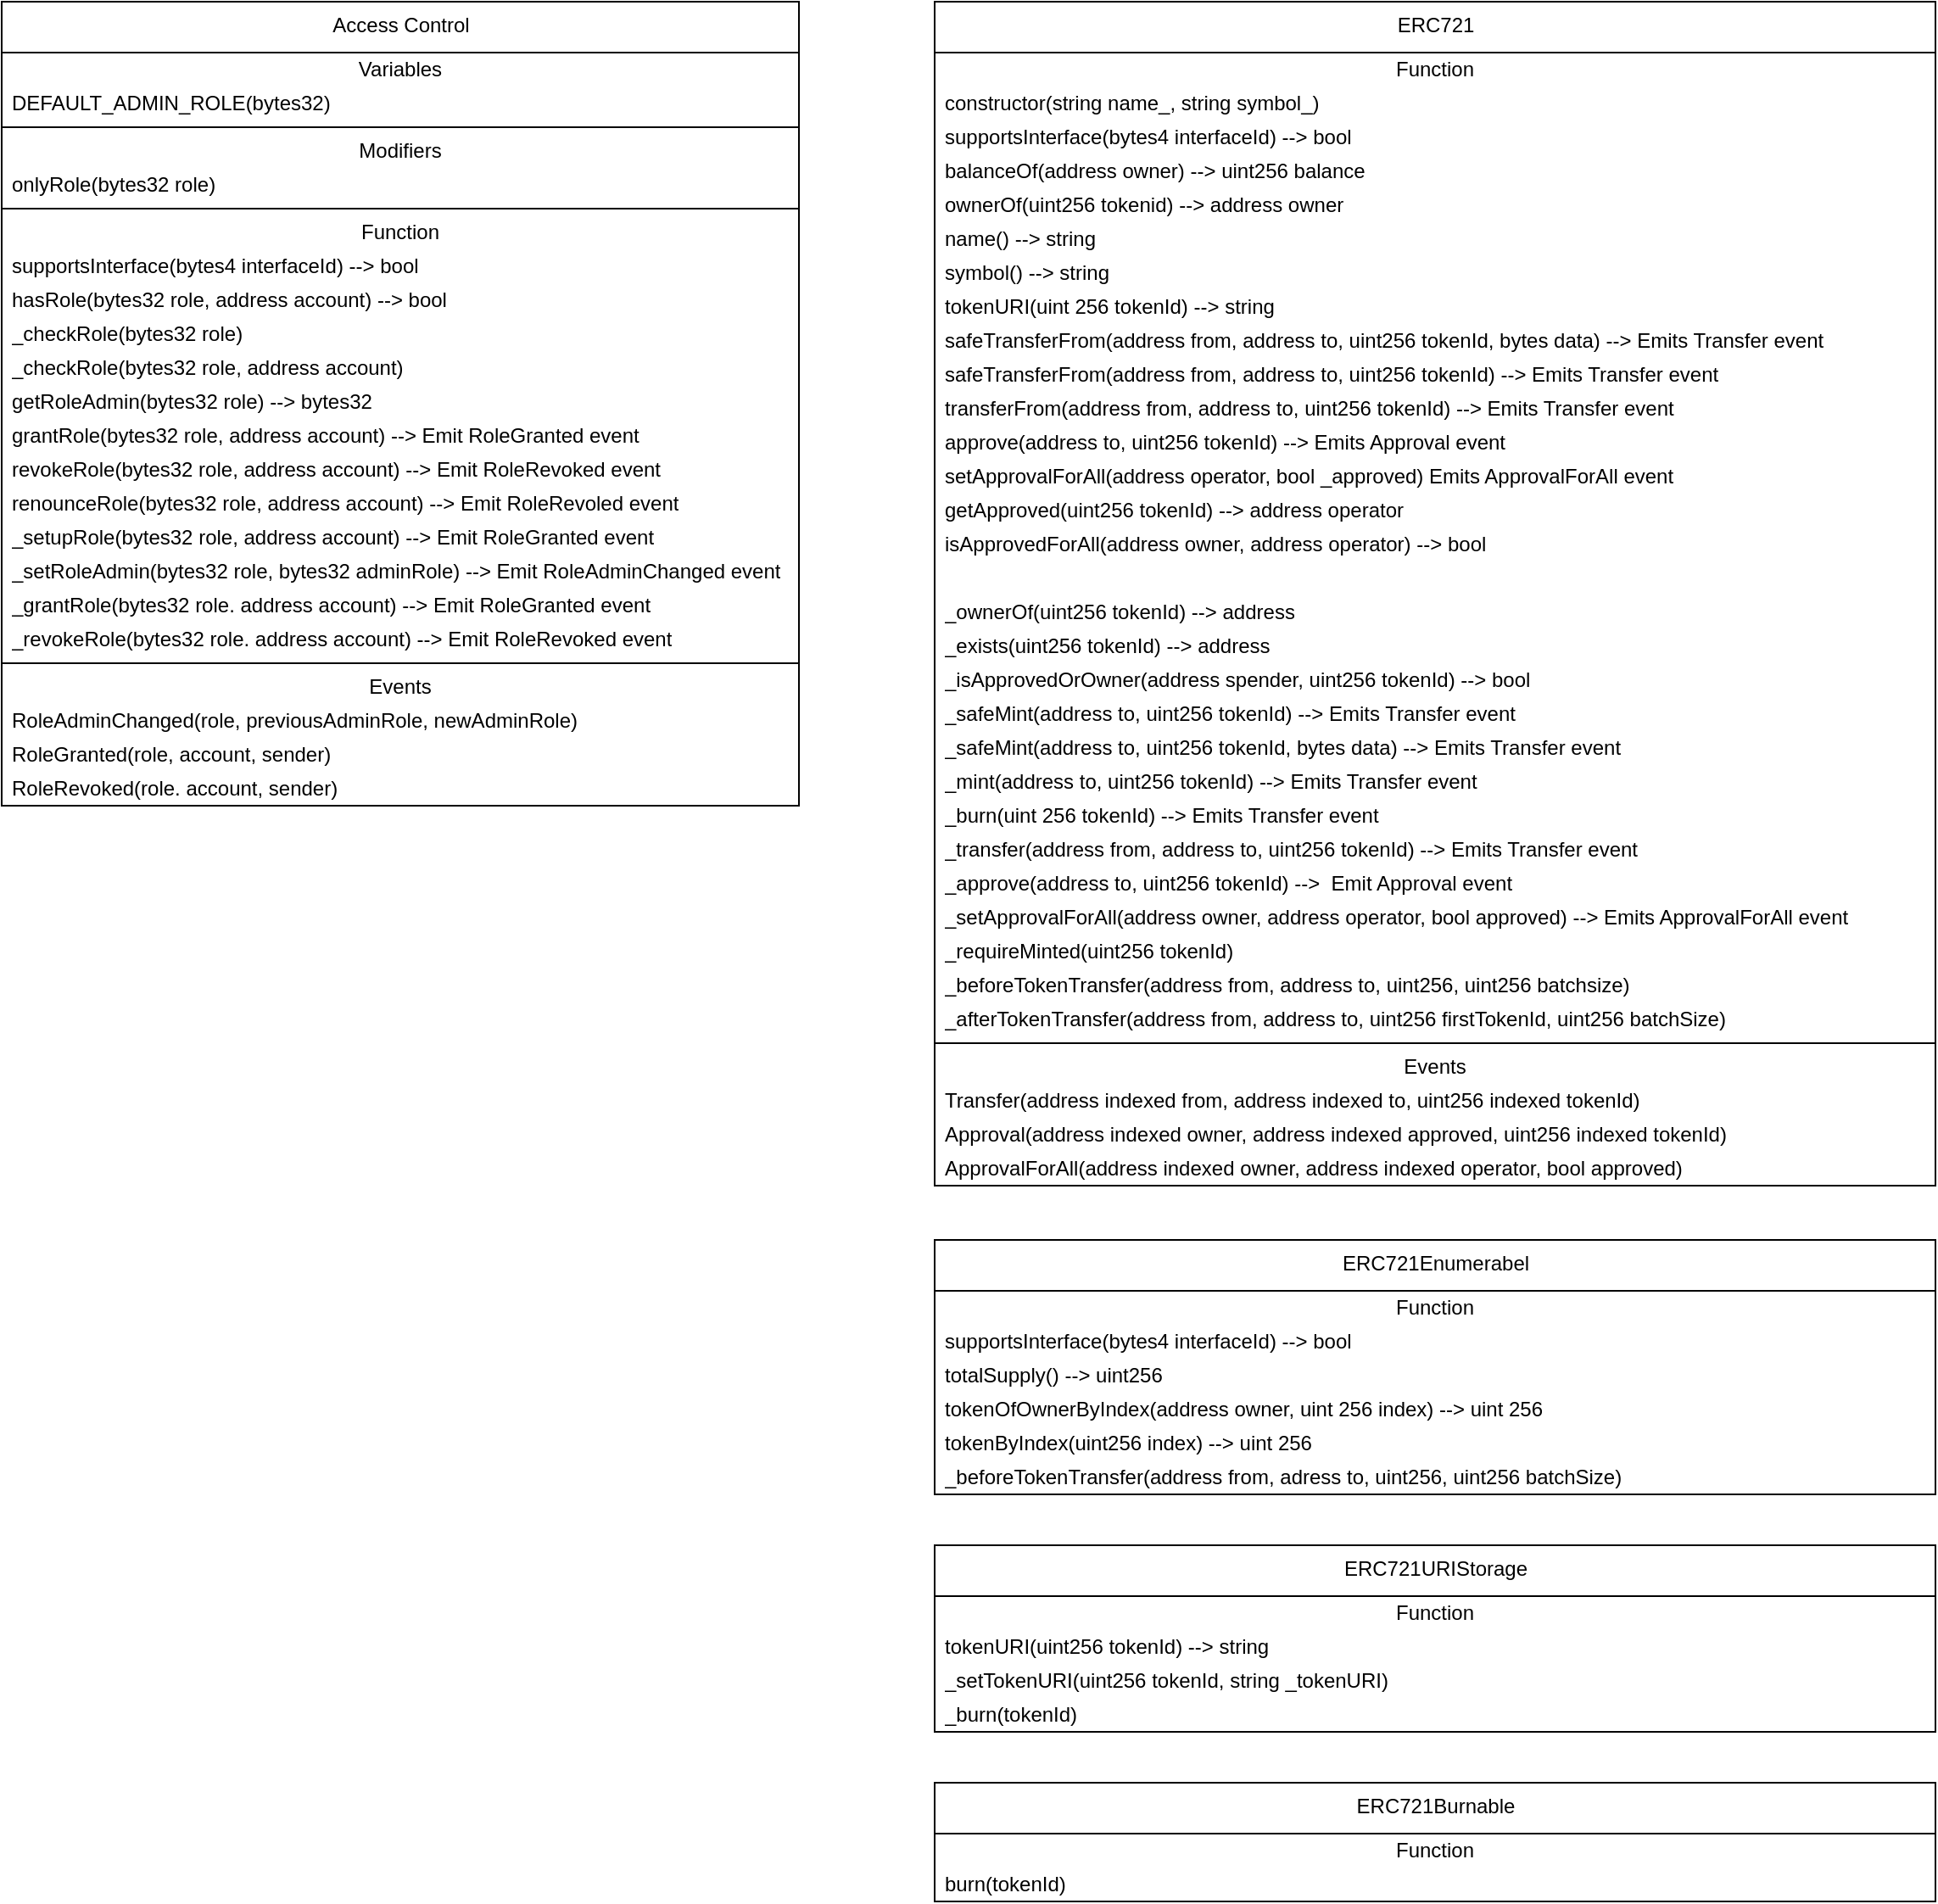 <mxfile version="20.8.23" type="embed">
    <diagram id="0TOOUfYCe-SgW7BdlaWr" name="Page-1">
        <mxGraphModel dx="1054" dy="809" grid="1" gridSize="10" guides="1" tooltips="1" connect="1" arrows="1" fold="1" page="0" pageScale="1" pageWidth="827" pageHeight="1169" math="0" shadow="0">
            <root>
                <mxCell id="0"/>
                <mxCell id="1" parent="0"/>
                <mxCell id="29" value="Access Control" style="swimlane;fontStyle=0;align=center;verticalAlign=top;childLayout=stackLayout;horizontal=1;startSize=30;horizontalStack=0;resizeParent=1;resizeParentMax=0;resizeLast=0;collapsible=0;marginBottom=0;html=1;" parent="1" vertex="1">
                    <mxGeometry x="160" y="290" width="470" height="474" as="geometry"/>
                </mxCell>
                <mxCell id="30" value="Variables" style="text;html=1;strokeColor=none;fillColor=none;align=center;verticalAlign=middle;spacingLeft=4;spacingRight=4;overflow=hidden;rotatable=0;points=[[0,0.5],[1,0.5]];portConstraint=eastwest;" parent="29" vertex="1">
                    <mxGeometry y="30" width="470" height="20" as="geometry"/>
                </mxCell>
                <mxCell id="31" value="DEFAULT_ADMIN_ROLE(bytes32)" style="text;html=1;strokeColor=none;fillColor=none;align=left;verticalAlign=middle;spacingLeft=4;spacingRight=4;overflow=hidden;rotatable=0;points=[[0,0.5],[1,0.5]];portConstraint=eastwest;" parent="29" vertex="1">
                    <mxGeometry y="50" width="470" height="20" as="geometry"/>
                </mxCell>
                <mxCell id="34" value="" style="line;strokeWidth=1;fillColor=none;align=left;verticalAlign=middle;spacingTop=-1;spacingLeft=3;spacingRight=3;rotatable=0;labelPosition=right;points=[];portConstraint=eastwest;" parent="29" vertex="1">
                    <mxGeometry y="70" width="470" height="8" as="geometry"/>
                </mxCell>
                <mxCell id="35" value="Modifiers" style="text;html=1;strokeColor=none;fillColor=none;align=center;verticalAlign=middle;spacingLeft=4;spacingRight=4;overflow=hidden;rotatable=0;points=[[0,0.5],[1,0.5]];portConstraint=eastwest;" parent="29" vertex="1">
                    <mxGeometry y="78" width="470" height="20" as="geometry"/>
                </mxCell>
                <mxCell id="36" value="onlyRole(bytes32 role)" style="text;html=1;strokeColor=none;fillColor=none;align=left;verticalAlign=middle;spacingLeft=4;spacingRight=4;overflow=hidden;rotatable=0;points=[[0,0.5],[1,0.5]];portConstraint=eastwest;" parent="29" vertex="1">
                    <mxGeometry y="98" width="470" height="20" as="geometry"/>
                </mxCell>
                <mxCell id="44" value="" style="line;strokeWidth=1;fillColor=none;align=left;verticalAlign=middle;spacingTop=-1;spacingLeft=3;spacingRight=3;rotatable=0;labelPosition=right;points=[];portConstraint=eastwest;" parent="29" vertex="1">
                    <mxGeometry y="118" width="470" height="8" as="geometry"/>
                </mxCell>
                <mxCell id="45" value="Function" style="text;html=1;strokeColor=none;fillColor=none;align=center;verticalAlign=middle;spacingLeft=4;spacingRight=4;overflow=hidden;rotatable=0;points=[[0,0.5],[1,0.5]];portConstraint=eastwest;" parent="29" vertex="1">
                    <mxGeometry y="126" width="470" height="20" as="geometry"/>
                </mxCell>
                <mxCell id="46" value="supportsInterface(bytes4 interfaceId) --&amp;gt; bool" style="text;html=1;strokeColor=none;fillColor=none;align=left;verticalAlign=middle;spacingLeft=4;spacingRight=4;overflow=hidden;rotatable=0;points=[[0,0.5],[1,0.5]];portConstraint=eastwest;" parent="29" vertex="1">
                    <mxGeometry y="146" width="470" height="20" as="geometry"/>
                </mxCell>
                <mxCell id="47" value="hasRole(bytes32 role, address account) --&amp;gt; bool" style="text;html=1;strokeColor=none;fillColor=none;align=left;verticalAlign=middle;spacingLeft=4;spacingRight=4;overflow=hidden;rotatable=0;points=[[0,0.5],[1,0.5]];portConstraint=eastwest;" parent="29" vertex="1">
                    <mxGeometry y="166" width="470" height="20" as="geometry"/>
                </mxCell>
                <mxCell id="48" value="_checkRole(bytes32 role)" style="text;html=1;strokeColor=none;fillColor=none;align=left;verticalAlign=middle;spacingLeft=4;spacingRight=4;overflow=hidden;rotatable=0;points=[[0,0.5],[1,0.5]];portConstraint=eastwest;" parent="29" vertex="1">
                    <mxGeometry y="186" width="470" height="20" as="geometry"/>
                </mxCell>
                <mxCell id="65" value="_checkRole(bytes32 role, address account)" style="text;html=1;strokeColor=none;fillColor=none;align=left;verticalAlign=middle;spacingLeft=4;spacingRight=4;overflow=hidden;rotatable=0;points=[[0,0.5],[1,0.5]];portConstraint=eastwest;" parent="29" vertex="1">
                    <mxGeometry y="206" width="470" height="20" as="geometry"/>
                </mxCell>
                <mxCell id="64" value="getRoleAdmin(bytes32 role) --&amp;gt; bytes32" style="text;html=1;strokeColor=none;fillColor=none;align=left;verticalAlign=middle;spacingLeft=4;spacingRight=4;overflow=hidden;rotatable=0;points=[[0,0.5],[1,0.5]];portConstraint=eastwest;" parent="29" vertex="1">
                    <mxGeometry y="226" width="470" height="20" as="geometry"/>
                </mxCell>
                <mxCell id="63" value="grantRole(bytes32 role, address account) --&amp;gt; Emit RoleGranted event" style="text;html=1;strokeColor=none;fillColor=none;align=left;verticalAlign=middle;spacingLeft=4;spacingRight=4;overflow=hidden;rotatable=0;points=[[0,0.5],[1,0.5]];portConstraint=eastwest;" parent="29" vertex="1">
                    <mxGeometry y="246" width="470" height="20" as="geometry"/>
                </mxCell>
                <mxCell id="62" value="revokeRole(bytes32 role, address account) --&amp;gt; Emit RoleRevoked event" style="text;html=1;strokeColor=none;fillColor=none;align=left;verticalAlign=middle;spacingLeft=4;spacingRight=4;overflow=hidden;rotatable=0;points=[[0,0.5],[1,0.5]];portConstraint=eastwest;" parent="29" vertex="1">
                    <mxGeometry y="266" width="470" height="20" as="geometry"/>
                </mxCell>
                <mxCell id="61" value="renounceRole(bytes32 role, address account) --&amp;gt; Emit RoleRevoled event" style="text;html=1;strokeColor=none;fillColor=none;align=left;verticalAlign=middle;spacingLeft=4;spacingRight=4;overflow=hidden;rotatable=0;points=[[0,0.5],[1,0.5]];portConstraint=eastwest;" parent="29" vertex="1">
                    <mxGeometry y="286" width="470" height="20" as="geometry"/>
                </mxCell>
                <mxCell id="60" value="_setupRole(bytes32 role, address account) --&amp;gt; Emit RoleGranted event" style="text;html=1;strokeColor=none;fillColor=none;align=left;verticalAlign=middle;spacingLeft=4;spacingRight=4;overflow=hidden;rotatable=0;points=[[0,0.5],[1,0.5]];portConstraint=eastwest;" parent="29" vertex="1">
                    <mxGeometry y="306" width="470" height="20" as="geometry"/>
                </mxCell>
                <mxCell id="68" value="_setRoleAdmin(bytes32 role, bytes32 adminRole) --&amp;gt; Emit RoleAdminChanged event" style="text;html=1;strokeColor=none;fillColor=none;align=left;verticalAlign=middle;spacingLeft=4;spacingRight=4;overflow=hidden;rotatable=0;points=[[0,0.5],[1,0.5]];portConstraint=eastwest;" parent="29" vertex="1">
                    <mxGeometry y="326" width="470" height="20" as="geometry"/>
                </mxCell>
                <mxCell id="67" value="_grantRole(bytes32 role. address account) --&amp;gt; Emit RoleGranted event" style="text;html=1;strokeColor=none;fillColor=none;align=left;verticalAlign=middle;spacingLeft=4;spacingRight=4;overflow=hidden;rotatable=0;points=[[0,0.5],[1,0.5]];portConstraint=eastwest;" parent="29" vertex="1">
                    <mxGeometry y="346" width="470" height="20" as="geometry"/>
                </mxCell>
                <mxCell id="66" value="_revokeRole(bytes32 role. address account) --&amp;gt; Emit RoleRevoked event" style="text;html=1;strokeColor=none;fillColor=none;align=left;verticalAlign=middle;spacingLeft=4;spacingRight=4;overflow=hidden;rotatable=0;points=[[0,0.5],[1,0.5]];portConstraint=eastwest;" parent="29" vertex="1">
                    <mxGeometry y="366" width="470" height="20" as="geometry"/>
                </mxCell>
                <mxCell id="55" value="" style="line;strokeWidth=1;fillColor=none;align=left;verticalAlign=middle;spacingTop=-1;spacingLeft=3;spacingRight=3;rotatable=0;labelPosition=right;points=[];portConstraint=eastwest;" parent="29" vertex="1">
                    <mxGeometry y="386" width="470" height="8" as="geometry"/>
                </mxCell>
                <mxCell id="56" value="Events" style="text;html=1;strokeColor=none;fillColor=none;align=center;verticalAlign=middle;spacingLeft=4;spacingRight=4;overflow=hidden;rotatable=0;points=[[0,0.5],[1,0.5]];portConstraint=eastwest;" parent="29" vertex="1">
                    <mxGeometry y="394" width="470" height="20" as="geometry"/>
                </mxCell>
                <mxCell id="57" value="RoleAdminChanged(role, previousAdminRole, newAdminRole)" style="text;html=1;strokeColor=none;fillColor=none;align=left;verticalAlign=middle;spacingLeft=4;spacingRight=4;overflow=hidden;rotatable=0;points=[[0,0.5],[1,0.5]];portConstraint=eastwest;" parent="29" vertex="1">
                    <mxGeometry y="414" width="470" height="20" as="geometry"/>
                </mxCell>
                <mxCell id="58" value="RoleGranted(role, account, sender)" style="text;html=1;strokeColor=none;fillColor=none;align=left;verticalAlign=middle;spacingLeft=4;spacingRight=4;overflow=hidden;rotatable=0;points=[[0,0.5],[1,0.5]];portConstraint=eastwest;" parent="29" vertex="1">
                    <mxGeometry y="434" width="470" height="20" as="geometry"/>
                </mxCell>
                <mxCell id="59" value="RoleRevoked(role. account, sender)" style="text;html=1;strokeColor=none;fillColor=none;align=left;verticalAlign=middle;spacingLeft=4;spacingRight=4;overflow=hidden;rotatable=0;points=[[0,0.5],[1,0.5]];portConstraint=eastwest;" parent="29" vertex="1">
                    <mxGeometry y="454" width="470" height="20" as="geometry"/>
                </mxCell>
                <mxCell id="69" value="ERC721Burnable" style="swimlane;fontStyle=0;align=center;verticalAlign=top;childLayout=stackLayout;horizontal=1;startSize=30;horizontalStack=0;resizeParent=1;resizeParentMax=0;resizeLast=0;collapsible=0;marginBottom=0;html=1;" parent="1" vertex="1">
                    <mxGeometry x="710" y="1340" width="590" height="70" as="geometry"/>
                </mxCell>
                <mxCell id="76" value="Function" style="text;html=1;strokeColor=none;fillColor=none;align=center;verticalAlign=middle;spacingLeft=4;spacingRight=4;overflow=hidden;rotatable=0;points=[[0,0.5],[1,0.5]];portConstraint=eastwest;" parent="69" vertex="1">
                    <mxGeometry y="30" width="590" height="20" as="geometry"/>
                </mxCell>
                <mxCell id="77" value="burn(tokenId)" style="text;html=1;strokeColor=none;fillColor=none;align=left;verticalAlign=middle;spacingLeft=4;spacingRight=4;overflow=hidden;rotatable=0;points=[[0,0.5],[1,0.5]];portConstraint=eastwest;" parent="69" vertex="1">
                    <mxGeometry y="50" width="590" height="20" as="geometry"/>
                </mxCell>
                <mxCell id="95" value="ERC721Enumerabel" style="swimlane;fontStyle=0;align=center;verticalAlign=top;childLayout=stackLayout;horizontal=1;startSize=30;horizontalStack=0;resizeParent=1;resizeParentMax=0;resizeLast=0;collapsible=0;marginBottom=0;html=1;" parent="1" vertex="1">
                    <mxGeometry x="710" y="1020" width="590" height="150" as="geometry"/>
                </mxCell>
                <mxCell id="96" value="Function" style="text;html=1;strokeColor=none;fillColor=none;align=center;verticalAlign=middle;spacingLeft=4;spacingRight=4;overflow=hidden;rotatable=0;points=[[0,0.5],[1,0.5]];portConstraint=eastwest;" parent="95" vertex="1">
                    <mxGeometry y="30" width="590" height="20" as="geometry"/>
                </mxCell>
                <mxCell id="97" value="supportsInterface(bytes4 interfaceId) --&amp;gt; bool" style="text;html=1;strokeColor=none;fillColor=none;align=left;verticalAlign=middle;spacingLeft=4;spacingRight=4;overflow=hidden;rotatable=0;points=[[0,0.5],[1,0.5]];portConstraint=eastwest;" parent="95" vertex="1">
                    <mxGeometry y="50" width="590" height="20" as="geometry"/>
                </mxCell>
                <mxCell id="98" value="totalSupply() --&amp;gt; uint256" style="text;html=1;strokeColor=none;fillColor=none;align=left;verticalAlign=middle;spacingLeft=4;spacingRight=4;overflow=hidden;rotatable=0;points=[[0,0.5],[1,0.5]];portConstraint=eastwest;" parent="95" vertex="1">
                    <mxGeometry y="70" width="590" height="20" as="geometry"/>
                </mxCell>
                <mxCell id="99" value="tokenOfOwnerByIndex(address owner, uint 256 index) --&amp;gt; uint 256" style="text;html=1;strokeColor=none;fillColor=none;align=left;verticalAlign=middle;spacingLeft=4;spacingRight=4;overflow=hidden;rotatable=0;points=[[0,0.5],[1,0.5]];portConstraint=eastwest;" parent="95" vertex="1">
                    <mxGeometry y="90" width="590" height="20" as="geometry"/>
                </mxCell>
                <mxCell id="100" value="tokenByIndex(uint256 index) --&amp;gt; uint 256" style="text;html=1;strokeColor=none;fillColor=none;align=left;verticalAlign=middle;spacingLeft=4;spacingRight=4;overflow=hidden;rotatable=0;points=[[0,0.5],[1,0.5]];portConstraint=eastwest;" parent="95" vertex="1">
                    <mxGeometry y="110" width="590" height="20" as="geometry"/>
                </mxCell>
                <mxCell id="101" value="_beforeTokenTransfer(address from, adress to, uint256, uint256 batchSize)" style="text;html=1;strokeColor=none;fillColor=none;align=left;verticalAlign=middle;spacingLeft=4;spacingRight=4;overflow=hidden;rotatable=0;points=[[0,0.5],[1,0.5]];portConstraint=eastwest;" parent="95" vertex="1">
                    <mxGeometry y="130" width="590" height="20" as="geometry"/>
                </mxCell>
                <mxCell id="102" value="ERC721" style="swimlane;fontStyle=0;align=center;verticalAlign=top;childLayout=stackLayout;horizontal=1;startSize=30;horizontalStack=0;resizeParent=1;resizeParentMax=0;resizeLast=0;collapsible=0;marginBottom=0;html=1;" parent="1" vertex="1">
                    <mxGeometry x="710" y="290" width="590" height="698" as="geometry"/>
                </mxCell>
                <mxCell id="109" value="Function" style="text;html=1;strokeColor=none;fillColor=none;align=center;verticalAlign=middle;spacingLeft=4;spacingRight=4;overflow=hidden;rotatable=0;points=[[0,0.5],[1,0.5]];portConstraint=eastwest;" parent="102" vertex="1">
                    <mxGeometry y="30" width="590" height="20" as="geometry"/>
                </mxCell>
                <mxCell id="139" value="constructor(string name_, string symbol_)" style="text;html=1;strokeColor=none;fillColor=none;align=left;verticalAlign=middle;spacingLeft=4;spacingRight=4;overflow=hidden;rotatable=0;points=[[0,0.5],[1,0.5]];portConstraint=eastwest;" parent="102" vertex="1">
                    <mxGeometry y="50" width="590" height="20" as="geometry"/>
                </mxCell>
                <mxCell id="140" value="supportsInterface(bytes4 interfaceId) --&amp;gt; bool" style="text;html=1;strokeColor=none;fillColor=none;align=left;verticalAlign=middle;spacingLeft=4;spacingRight=4;overflow=hidden;rotatable=0;points=[[0,0.5],[1,0.5]];portConstraint=eastwest;" parent="102" vertex="1">
                    <mxGeometry y="70" width="590" height="20" as="geometry"/>
                </mxCell>
                <mxCell id="110" value="balanceOf(address owner) --&amp;gt; uint256 balance" style="text;html=1;strokeColor=none;fillColor=none;align=left;verticalAlign=middle;spacingLeft=4;spacingRight=4;overflow=hidden;rotatable=0;points=[[0,0.5],[1,0.5]];portConstraint=eastwest;" parent="102" vertex="1">
                    <mxGeometry y="90" width="590" height="20" as="geometry"/>
                </mxCell>
                <mxCell id="138" value="ownerOf(uint256 tokenid) --&amp;gt; address owner" style="text;html=1;strokeColor=none;fillColor=none;align=left;verticalAlign=middle;spacingLeft=4;spacingRight=4;overflow=hidden;rotatable=0;points=[[0,0.5],[1,0.5]];portConstraint=eastwest;" parent="102" vertex="1">
                    <mxGeometry y="110" width="590" height="20" as="geometry"/>
                </mxCell>
                <mxCell id="141" value="name() --&amp;gt; string" style="text;html=1;strokeColor=none;fillColor=none;align=left;verticalAlign=middle;spacingLeft=4;spacingRight=4;overflow=hidden;rotatable=0;points=[[0,0.5],[1,0.5]];portConstraint=eastwest;" parent="102" vertex="1">
                    <mxGeometry y="130" width="590" height="20" as="geometry"/>
                </mxCell>
                <mxCell id="142" value="symbol() --&amp;gt; string" style="text;html=1;strokeColor=none;fillColor=none;align=left;verticalAlign=middle;spacingLeft=4;spacingRight=4;overflow=hidden;rotatable=0;points=[[0,0.5],[1,0.5]];portConstraint=eastwest;" parent="102" vertex="1">
                    <mxGeometry y="150" width="590" height="20" as="geometry"/>
                </mxCell>
                <mxCell id="143" value="tokenURI(uint 256 tokenId) --&amp;gt; string" style="text;html=1;strokeColor=none;fillColor=none;align=left;verticalAlign=middle;spacingLeft=4;spacingRight=4;overflow=hidden;rotatable=0;points=[[0,0.5],[1,0.5]];portConstraint=eastwest;" parent="102" vertex="1">
                    <mxGeometry y="170" width="590" height="20" as="geometry"/>
                </mxCell>
                <mxCell id="137" value="safeTransferFrom(address from, address to, uint256 tokenId, bytes data) --&amp;gt; Emits Transfer event" style="text;html=1;strokeColor=none;fillColor=none;align=left;verticalAlign=middle;spacingLeft=4;spacingRight=4;overflow=hidden;rotatable=0;points=[[0,0.5],[1,0.5]];portConstraint=eastwest;" parent="102" vertex="1">
                    <mxGeometry y="190" width="590" height="20" as="geometry"/>
                </mxCell>
                <mxCell id="136" value="safeTransferFrom(address from, address to, uint256 tokenId) --&amp;gt; Emits Transfer event" style="text;html=1;strokeColor=none;fillColor=none;align=left;verticalAlign=middle;spacingLeft=4;spacingRight=4;overflow=hidden;rotatable=0;points=[[0,0.5],[1,0.5]];portConstraint=eastwest;" parent="102" vertex="1">
                    <mxGeometry y="210" width="590" height="20" as="geometry"/>
                </mxCell>
                <mxCell id="135" value="transferFrom(address from, address to, uint256 tokenId) --&amp;gt; Emits Transfer event" style="text;html=1;strokeColor=none;fillColor=none;align=left;verticalAlign=middle;spacingLeft=4;spacingRight=4;overflow=hidden;rotatable=0;points=[[0,0.5],[1,0.5]];portConstraint=eastwest;" parent="102" vertex="1">
                    <mxGeometry y="230" width="590" height="20" as="geometry"/>
                </mxCell>
                <mxCell id="134" value="approve(address to, uint256 tokenId) --&amp;gt; Emits Approval event" style="text;html=1;strokeColor=none;fillColor=none;align=left;verticalAlign=middle;spacingLeft=4;spacingRight=4;overflow=hidden;rotatable=0;points=[[0,0.5],[1,0.5]];portConstraint=eastwest;" parent="102" vertex="1">
                    <mxGeometry y="250" width="590" height="20" as="geometry"/>
                </mxCell>
                <mxCell id="133" value="setApprovalForAll(address operator, bool _approved) Emits ApprovalForAll event" style="text;html=1;strokeColor=none;fillColor=none;align=left;verticalAlign=middle;spacingLeft=4;spacingRight=4;overflow=hidden;rotatable=0;points=[[0,0.5],[1,0.5]];portConstraint=eastwest;" parent="102" vertex="1">
                    <mxGeometry y="270" width="590" height="20" as="geometry"/>
                </mxCell>
                <mxCell id="132" value="getApproved(uint256 tokenId) --&amp;gt; address operator" style="text;html=1;strokeColor=none;fillColor=none;align=left;verticalAlign=middle;spacingLeft=4;spacingRight=4;overflow=hidden;rotatable=0;points=[[0,0.5],[1,0.5]];portConstraint=eastwest;" parent="102" vertex="1">
                    <mxGeometry y="290" width="590" height="20" as="geometry"/>
                </mxCell>
                <mxCell id="131" value="isApprovedForAll(address owner, address operator) --&amp;gt; bool" style="text;html=1;strokeColor=none;fillColor=none;align=left;verticalAlign=middle;spacingLeft=4;spacingRight=4;overflow=hidden;rotatable=0;points=[[0,0.5],[1,0.5]];portConstraint=eastwest;" parent="102" vertex="1">
                    <mxGeometry y="310" width="590" height="20" as="geometry"/>
                </mxCell>
                <mxCell id="129" value="&lt;span style=&quot;color: rgb(255, 255, 255); background-color: transparent; font-family: var(--monospace); font-size: 0.95em; font-weight: var(--weight-normal); caret-color: rgb(40, 40, 70);&quot;&gt;_safeTransfer&lt;/span&gt;&lt;span style=&quot;color: rgb(255, 255, 255); background-color: transparent; font-family: var(--monospace); font-size: 0.95em; font-weight: var(--weight-normal); caret-color: rgb(40, 40, 70);&quot;&gt;(address from, address to, uint256 tokenId, bytes data) --&amp;gt; Emits Transfer event&lt;/span&gt;" style="text;html=1;strokeColor=none;fillColor=none;align=left;verticalAlign=middle;spacingLeft=4;spacingRight=4;overflow=hidden;rotatable=0;points=[[0,0.5],[1,0.5]];portConstraint=eastwest;" parent="102" vertex="1">
                    <mxGeometry y="330" width="590" height="20" as="geometry"/>
                </mxCell>
                <mxCell id="128" value="_ownerOf(uint256 tokenId) --&amp;gt; address" style="text;html=1;strokeColor=none;fillColor=none;align=left;verticalAlign=middle;spacingLeft=4;spacingRight=4;overflow=hidden;rotatable=0;points=[[0,0.5],[1,0.5]];portConstraint=eastwest;" parent="102" vertex="1">
                    <mxGeometry y="350" width="590" height="20" as="geometry"/>
                </mxCell>
                <mxCell id="127" value="_exists(uint256 tokenId) --&amp;gt; address" style="text;html=1;strokeColor=none;fillColor=none;align=left;verticalAlign=middle;spacingLeft=4;spacingRight=4;overflow=hidden;rotatable=0;points=[[0,0.5],[1,0.5]];portConstraint=eastwest;" parent="102" vertex="1">
                    <mxGeometry y="370" width="590" height="20" as="geometry"/>
                </mxCell>
                <mxCell id="149" value="_isApprovedOrOwner(address spender, uint256 tokenId) --&amp;gt; bool" style="text;html=1;strokeColor=none;fillColor=none;align=left;verticalAlign=middle;spacingLeft=4;spacingRight=4;overflow=hidden;rotatable=0;points=[[0,0.5],[1,0.5]];portConstraint=eastwest;" parent="102" vertex="1">
                    <mxGeometry y="390" width="590" height="20" as="geometry"/>
                </mxCell>
                <mxCell id="148" value="_safeMint(address to, uint256 tokenId) --&amp;gt; Emits Transfer event" style="text;html=1;strokeColor=none;fillColor=none;align=left;verticalAlign=middle;spacingLeft=4;spacingRight=4;overflow=hidden;rotatable=0;points=[[0,0.5],[1,0.5]];portConstraint=eastwest;" parent="102" vertex="1">
                    <mxGeometry y="410" width="590" height="20" as="geometry"/>
                </mxCell>
                <mxCell id="147" value="_safeMint(address to, uint256 tokenId, bytes data) --&amp;gt; Emits Transfer event" style="text;html=1;strokeColor=none;fillColor=none;align=left;verticalAlign=middle;spacingLeft=4;spacingRight=4;overflow=hidden;rotatable=0;points=[[0,0.5],[1,0.5]];portConstraint=eastwest;" parent="102" vertex="1">
                    <mxGeometry y="430" width="590" height="20" as="geometry"/>
                </mxCell>
                <mxCell id="146" value="_mint(address to, uint256 tokenId) --&amp;gt; Emits Transfer event" style="text;html=1;strokeColor=none;fillColor=none;align=left;verticalAlign=middle;spacingLeft=4;spacingRight=4;overflow=hidden;rotatable=0;points=[[0,0.5],[1,0.5]];portConstraint=eastwest;" parent="102" vertex="1">
                    <mxGeometry y="450" width="590" height="20" as="geometry"/>
                </mxCell>
                <mxCell id="152" value="_burn(uint 256 tokenId) --&amp;gt; Emits Transfer event" style="text;html=1;strokeColor=none;fillColor=none;align=left;verticalAlign=middle;spacingLeft=4;spacingRight=4;overflow=hidden;rotatable=0;points=[[0,0.5],[1,0.5]];portConstraint=eastwest;" parent="102" vertex="1">
                    <mxGeometry y="470" width="590" height="20" as="geometry"/>
                </mxCell>
                <mxCell id="151" value="_transfer(address from, address to, uint256 tokenId) --&amp;gt; Emits Transfer event" style="text;html=1;strokeColor=none;fillColor=none;align=left;verticalAlign=middle;spacingLeft=4;spacingRight=4;overflow=hidden;rotatable=0;points=[[0,0.5],[1,0.5]];portConstraint=eastwest;" parent="102" vertex="1">
                    <mxGeometry y="490" width="590" height="20" as="geometry"/>
                </mxCell>
                <mxCell id="150" value="_approve(address to, uint256 tokenId) --&amp;gt;&amp;nbsp; Emit Approval event" style="text;html=1;strokeColor=none;fillColor=none;align=left;verticalAlign=middle;spacingLeft=4;spacingRight=4;overflow=hidden;rotatable=0;points=[[0,0.5],[1,0.5]];portConstraint=eastwest;" parent="102" vertex="1">
                    <mxGeometry y="510" width="590" height="20" as="geometry"/>
                </mxCell>
                <mxCell id="145" value="_setApprovalForAll(address owner, address operator, bool approved) --&amp;gt; Emits ApprovalForAll event" style="text;html=1;strokeColor=none;fillColor=none;align=left;verticalAlign=middle;spacingLeft=4;spacingRight=4;overflow=hidden;rotatable=0;points=[[0,0.5],[1,0.5]];portConstraint=eastwest;" parent="102" vertex="1">
                    <mxGeometry y="530" width="590" height="20" as="geometry"/>
                </mxCell>
                <mxCell id="157" value="_requireMinted(uint256 tokenId)" style="text;html=1;strokeColor=none;fillColor=none;align=left;verticalAlign=middle;spacingLeft=4;spacingRight=4;overflow=hidden;rotatable=0;points=[[0,0.5],[1,0.5]];portConstraint=eastwest;" vertex="1" parent="102">
                    <mxGeometry y="550" width="590" height="20" as="geometry"/>
                </mxCell>
                <mxCell id="156" value="_beforeTokenTransfer(address from, address to, uint256, uint256 batchsize)" style="text;html=1;strokeColor=none;fillColor=none;align=left;verticalAlign=middle;spacingLeft=4;spacingRight=4;overflow=hidden;rotatable=0;points=[[0,0.5],[1,0.5]];portConstraint=eastwest;" vertex="1" parent="102">
                    <mxGeometry y="570" width="590" height="20" as="geometry"/>
                </mxCell>
                <mxCell id="155" value="_afterTokenTransfer(address from, address to, uint256 firstTokenId, uint256 batchSize)" style="text;html=1;strokeColor=none;fillColor=none;align=left;verticalAlign=middle;spacingLeft=4;spacingRight=4;overflow=hidden;rotatable=0;points=[[0,0.5],[1,0.5]];portConstraint=eastwest;" vertex="1" parent="102">
                    <mxGeometry y="590" width="590" height="20" as="geometry"/>
                </mxCell>
                <mxCell id="122" value="" style="line;strokeWidth=1;fillColor=none;align=left;verticalAlign=middle;spacingTop=-1;spacingLeft=3;spacingRight=3;rotatable=0;labelPosition=right;points=[];portConstraint=eastwest;" parent="102" vertex="1">
                    <mxGeometry y="610" width="590" height="8" as="geometry"/>
                </mxCell>
                <mxCell id="123" value="Events" style="text;html=1;strokeColor=none;fillColor=none;align=center;verticalAlign=middle;spacingLeft=4;spacingRight=4;overflow=hidden;rotatable=0;points=[[0,0.5],[1,0.5]];portConstraint=eastwest;" parent="102" vertex="1">
                    <mxGeometry y="618" width="590" height="20" as="geometry"/>
                </mxCell>
                <mxCell id="124" value="Transfer(address indexed from, address indexed to, uint256 indexed tokenId)" style="text;html=1;strokeColor=none;fillColor=none;align=left;verticalAlign=middle;spacingLeft=4;spacingRight=4;overflow=hidden;rotatable=0;points=[[0,0.5],[1,0.5]];portConstraint=eastwest;" parent="102" vertex="1">
                    <mxGeometry y="638" width="590" height="20" as="geometry"/>
                </mxCell>
                <mxCell id="125" value="Approval(address indexed owner, address indexed approved, uint256 indexed tokenId)" style="text;html=1;strokeColor=none;fillColor=none;align=left;verticalAlign=middle;spacingLeft=4;spacingRight=4;overflow=hidden;rotatable=0;points=[[0,0.5],[1,0.5]];portConstraint=eastwest;" parent="102" vertex="1">
                    <mxGeometry y="658" width="590" height="20" as="geometry"/>
                </mxCell>
                <mxCell id="126" value="ApprovalForAll(address indexed owner, address indexed operator, bool approved)" style="text;html=1;strokeColor=none;fillColor=none;align=left;verticalAlign=middle;spacingLeft=4;spacingRight=4;overflow=hidden;rotatable=0;points=[[0,0.5],[1,0.5]];portConstraint=eastwest;" parent="102" vertex="1">
                    <mxGeometry y="678" width="590" height="20" as="geometry"/>
                </mxCell>
                <mxCell id="158" value="ERC721URIStorage" style="swimlane;fontStyle=0;align=center;verticalAlign=top;childLayout=stackLayout;horizontal=1;startSize=30;horizontalStack=0;resizeParent=1;resizeParentMax=0;resizeLast=0;collapsible=0;marginBottom=0;html=1;" vertex="1" parent="1">
                    <mxGeometry x="710" y="1200" width="590" height="110" as="geometry"/>
                </mxCell>
                <mxCell id="159" value="Function" style="text;html=1;strokeColor=none;fillColor=none;align=center;verticalAlign=middle;spacingLeft=4;spacingRight=4;overflow=hidden;rotatable=0;points=[[0,0.5],[1,0.5]];portConstraint=eastwest;" vertex="1" parent="158">
                    <mxGeometry y="30" width="590" height="20" as="geometry"/>
                </mxCell>
                <mxCell id="160" value="tokenURI(uint256 tokenId) --&amp;gt; string" style="text;html=1;strokeColor=none;fillColor=none;align=left;verticalAlign=middle;spacingLeft=4;spacingRight=4;overflow=hidden;rotatable=0;points=[[0,0.5],[1,0.5]];portConstraint=eastwest;" vertex="1" parent="158">
                    <mxGeometry y="50" width="590" height="20" as="geometry"/>
                </mxCell>
                <mxCell id="161" value="_setTokenURI(uint256 tokenId, string _tokenURI)" style="text;html=1;strokeColor=none;fillColor=none;align=left;verticalAlign=middle;spacingLeft=4;spacingRight=4;overflow=hidden;rotatable=0;points=[[0,0.5],[1,0.5]];portConstraint=eastwest;" vertex="1" parent="158">
                    <mxGeometry y="70" width="590" height="20" as="geometry"/>
                </mxCell>
                <mxCell id="162" value="_burn(tokenId)" style="text;html=1;strokeColor=none;fillColor=none;align=left;verticalAlign=middle;spacingLeft=4;spacingRight=4;overflow=hidden;rotatable=0;points=[[0,0.5],[1,0.5]];portConstraint=eastwest;" vertex="1" parent="158">
                    <mxGeometry y="90" width="590" height="20" as="geometry"/>
                </mxCell>
            </root>
        </mxGraphModel>
    </diagram>
</mxfile>
